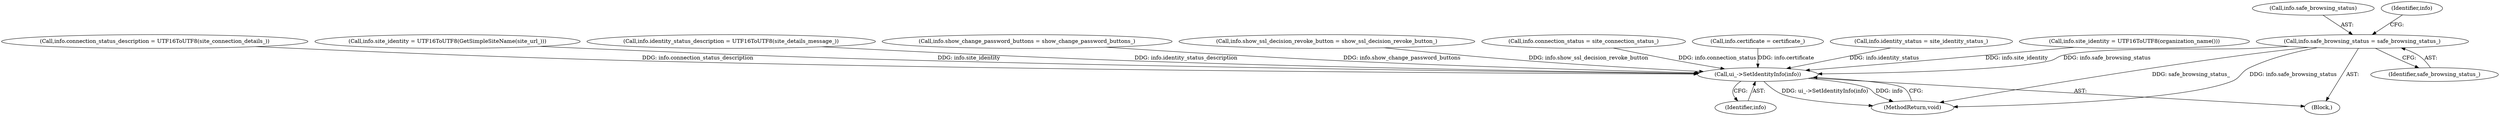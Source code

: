 digraph "1_Chrome_7cde8513c12a6e8ec5d1d1eb1cfd078d9adad3ef_3@del" {
"1000143" [label="(Call,info.safe_browsing_status = safe_browsing_status_)"];
"1000169" [label="(Call,ui_->SetIdentityInfo(info))"];
"1000169" [label="(Call,ui_->SetIdentityInfo(info))"];
"1000132" [label="(Call,info.connection_status_description = UTF16ToUTF8(site_connection_details_))"];
"1000144" [label="(Call,info.safe_browsing_status)"];
"1000170" [label="(Identifier,info)"];
"1000120" [label="(Call,info.site_identity = UTF16ToUTF8(GetSimpleSiteName(site_url_)))"];
"1000148" [label="(Call,info.identity_status_description = UTF16ToUTF8(site_details_message_))"];
"1000143" [label="(Call,info.safe_browsing_status = safe_browsing_status_)"];
"1000164" [label="(Call,info.show_change_password_buttons = show_change_password_buttons_)"];
"1000159" [label="(Call,info.show_ssl_decision_revoke_button = show_ssl_decision_revoke_button_)"];
"1000171" [label="(MethodReturn,void)"];
"1000150" [label="(Identifier,info)"];
"1000127" [label="(Call,info.connection_status = site_connection_status_)"];
"1000147" [label="(Identifier,safe_browsing_status_)"];
"1000101" [label="(Block,)"];
"1000154" [label="(Call,info.certificate = certificate_)"];
"1000138" [label="(Call,info.identity_status = site_identity_status_)"];
"1000113" [label="(Call,info.site_identity = UTF16ToUTF8(organization_name()))"];
"1000143" -> "1000101"  [label="AST: "];
"1000143" -> "1000147"  [label="CFG: "];
"1000144" -> "1000143"  [label="AST: "];
"1000147" -> "1000143"  [label="AST: "];
"1000150" -> "1000143"  [label="CFG: "];
"1000143" -> "1000171"  [label="DDG: safe_browsing_status_"];
"1000143" -> "1000171"  [label="DDG: info.safe_browsing_status"];
"1000143" -> "1000169"  [label="DDG: info.safe_browsing_status"];
"1000169" -> "1000101"  [label="AST: "];
"1000169" -> "1000170"  [label="CFG: "];
"1000170" -> "1000169"  [label="AST: "];
"1000171" -> "1000169"  [label="CFG: "];
"1000169" -> "1000171"  [label="DDG: ui_->SetIdentityInfo(info)"];
"1000169" -> "1000171"  [label="DDG: info"];
"1000138" -> "1000169"  [label="DDG: info.identity_status"];
"1000120" -> "1000169"  [label="DDG: info.site_identity"];
"1000148" -> "1000169"  [label="DDG: info.identity_status_description"];
"1000132" -> "1000169"  [label="DDG: info.connection_status_description"];
"1000127" -> "1000169"  [label="DDG: info.connection_status"];
"1000164" -> "1000169"  [label="DDG: info.show_change_password_buttons"];
"1000113" -> "1000169"  [label="DDG: info.site_identity"];
"1000159" -> "1000169"  [label="DDG: info.show_ssl_decision_revoke_button"];
"1000154" -> "1000169"  [label="DDG: info.certificate"];
}
